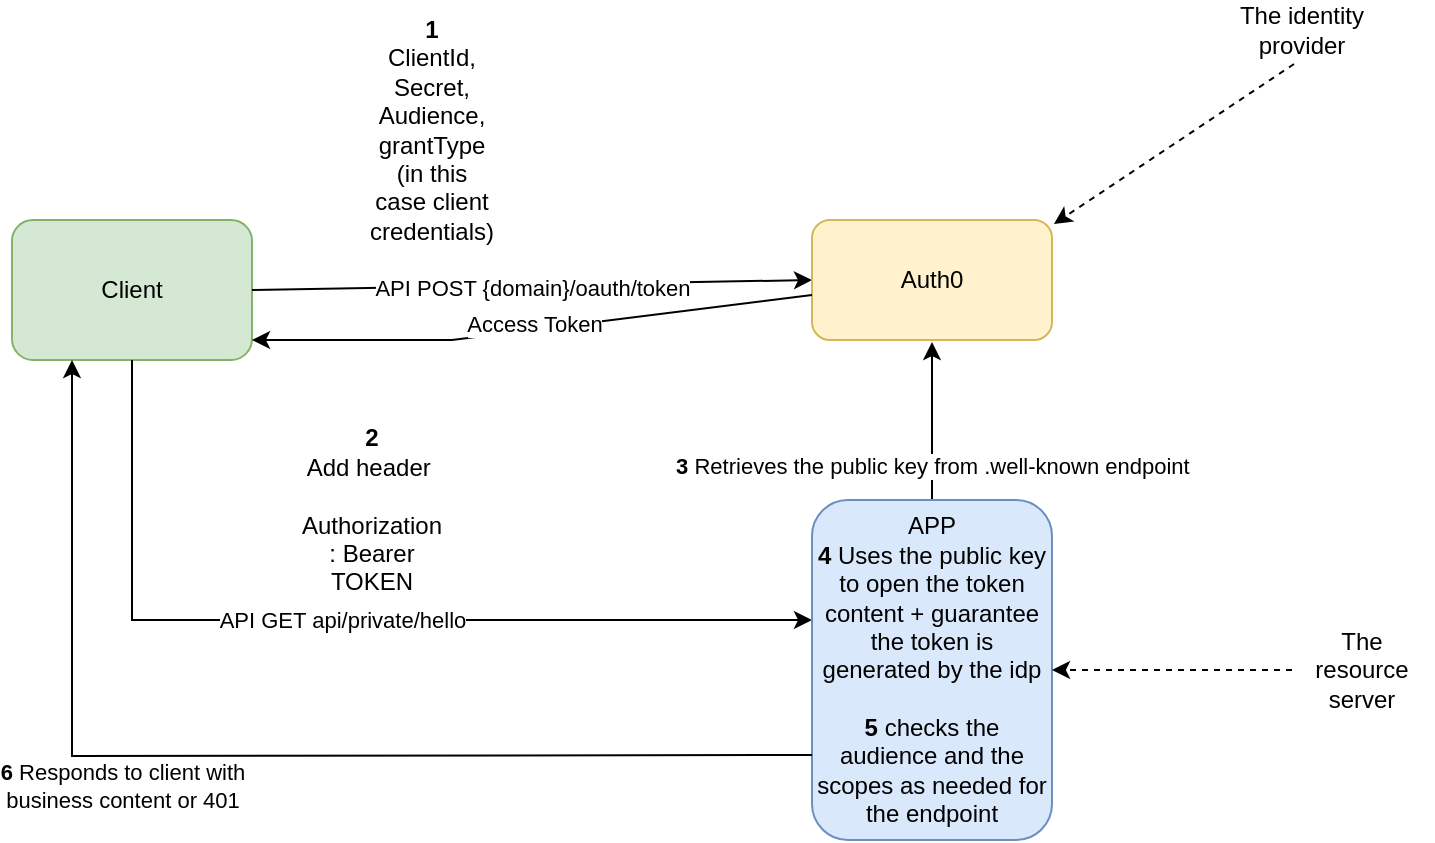 <mxfile version="21.1.4" type="device">
  <diagram name="Page-1" id="iCMivW55u0UveHMKw1IY">
    <mxGraphModel dx="1306" dy="836" grid="1" gridSize="10" guides="1" tooltips="1" connect="1" arrows="1" fold="1" page="1" pageScale="1" pageWidth="827" pageHeight="1169" math="0" shadow="0">
      <root>
        <mxCell id="0" />
        <mxCell id="1" parent="0" />
        <mxCell id="57qyamcasgCEb0zqbsqx-1" value="&lt;b&gt;1&lt;/b&gt;&lt;br&gt;ClientId, Secret, Audience,&lt;br&gt;grantType (in this case client credentials)" style="text;html=1;strokeColor=none;fillColor=none;align=center;verticalAlign=middle;whiteSpace=wrap;rounded=0;" vertex="1" parent="1">
          <mxGeometry x="260" y="260" width="60" height="110" as="geometry" />
        </mxCell>
        <mxCell id="57qyamcasgCEb0zqbsqx-2" value="Client" style="rounded=1;whiteSpace=wrap;html=1;fillColor=#d5e8d4;strokeColor=#82b366;" vertex="1" parent="1">
          <mxGeometry x="80" y="360" width="120" height="70" as="geometry" />
        </mxCell>
        <mxCell id="57qyamcasgCEb0zqbsqx-3" value="" style="endArrow=classic;html=1;rounded=0;exitX=1;exitY=0.5;exitDx=0;exitDy=0;entryX=0;entryY=0.5;entryDx=0;entryDy=0;" edge="1" parent="1" source="57qyamcasgCEb0zqbsqx-2" target="57qyamcasgCEb0zqbsqx-5">
          <mxGeometry width="50" height="50" relative="1" as="geometry">
            <mxPoint x="390" y="440" as="sourcePoint" />
            <mxPoint x="370" y="390" as="targetPoint" />
          </mxGeometry>
        </mxCell>
        <mxCell id="57qyamcasgCEb0zqbsqx-12" value="API POST {domain}/oauth/token" style="edgeLabel;html=1;align=center;verticalAlign=middle;resizable=0;points=[];" vertex="1" connectable="0" parent="57qyamcasgCEb0zqbsqx-3">
          <mxGeometry x="0.0" y="-1" relative="1" as="geometry">
            <mxPoint as="offset" />
          </mxGeometry>
        </mxCell>
        <mxCell id="57qyamcasgCEb0zqbsqx-5" value="Auth0" style="rounded=1;whiteSpace=wrap;html=1;fillColor=#fff2cc;strokeColor=#d6b656;" vertex="1" parent="1">
          <mxGeometry x="480" y="360" width="120" height="60" as="geometry" />
        </mxCell>
        <mxCell id="57qyamcasgCEb0zqbsqx-7" value="" style="endArrow=classic;html=1;rounded=0;" edge="1" parent="1" source="57qyamcasgCEb0zqbsqx-5">
          <mxGeometry width="50" height="50" relative="1" as="geometry">
            <mxPoint x="480" y="600" as="sourcePoint" />
            <mxPoint x="200" y="420" as="targetPoint" />
            <Array as="points">
              <mxPoint x="300" y="420" />
            </Array>
          </mxGeometry>
        </mxCell>
        <mxCell id="57qyamcasgCEb0zqbsqx-10" value="Access Token" style="edgeLabel;html=1;align=center;verticalAlign=middle;resizable=0;points=[];" vertex="1" connectable="0" parent="57qyamcasgCEb0zqbsqx-7">
          <mxGeometry x="-0.126" y="-1" relative="1" as="geometry">
            <mxPoint x="-17" as="offset" />
          </mxGeometry>
        </mxCell>
        <mxCell id="57qyamcasgCEb0zqbsqx-11" value="API GET api/private/hello" style="endArrow=classic;html=1;rounded=0;exitX=0.5;exitY=1;exitDx=0;exitDy=0;" edge="1" parent="1" source="57qyamcasgCEb0zqbsqx-2">
          <mxGeometry width="50" height="50" relative="1" as="geometry">
            <mxPoint x="140" y="560" as="sourcePoint" />
            <mxPoint x="480" y="560" as="targetPoint" />
            <Array as="points">
              <mxPoint x="140" y="560" />
            </Array>
            <mxPoint as="offset" />
          </mxGeometry>
        </mxCell>
        <mxCell id="57qyamcasgCEb0zqbsqx-14" value="&lt;b&gt;2&lt;/b&gt;&lt;br&gt;Add header&amp;nbsp;&lt;br&gt;&lt;br&gt;Authorization : Bearer TOKEN" style="text;html=1;strokeColor=none;fillColor=none;align=center;verticalAlign=middle;whiteSpace=wrap;rounded=0;" vertex="1" parent="1">
          <mxGeometry x="230" y="450" width="60" height="110" as="geometry" />
        </mxCell>
        <mxCell id="57qyamcasgCEb0zqbsqx-18" value="" style="edgeStyle=orthogonalEdgeStyle;rounded=0;orthogonalLoop=1;jettySize=auto;html=1;startArrow=block;startFill=1;" edge="1" parent="1">
          <mxGeometry relative="1" as="geometry">
            <mxPoint x="540" y="531" as="sourcePoint" />
            <mxPoint x="540" y="421" as="targetPoint" />
          </mxGeometry>
        </mxCell>
        <mxCell id="57qyamcasgCEb0zqbsqx-19" value="&lt;b&gt;3&lt;/b&gt; Retrieves the public key from .well-known endpoint&amp;nbsp;&amp;nbsp;" style="edgeLabel;html=1;align=center;verticalAlign=middle;resizable=0;points=[];" vertex="1" connectable="0" parent="57qyamcasgCEb0zqbsqx-18">
          <mxGeometry x="-0.118" y="-3" relative="1" as="geometry">
            <mxPoint as="offset" />
          </mxGeometry>
        </mxCell>
        <mxCell id="57qyamcasgCEb0zqbsqx-16" value="APP&lt;br&gt;&lt;b&gt;4&lt;/b&gt; Uses the public key to open the token content + guarantee the token is generated by the idp&lt;br&gt;&lt;br&gt;&lt;b&gt;5&lt;/b&gt; checks the audience and the scopes as needed for the endpoint" style="rounded=1;whiteSpace=wrap;html=1;fillColor=#dae8fc;strokeColor=#6c8ebf;" vertex="1" parent="1">
          <mxGeometry x="480" y="500" width="120" height="170" as="geometry" />
        </mxCell>
        <mxCell id="57qyamcasgCEb0zqbsqx-21" value="" style="endArrow=classic;html=1;rounded=0;exitX=0;exitY=0.75;exitDx=0;exitDy=0;entryX=0.25;entryY=1;entryDx=0;entryDy=0;" edge="1" parent="1" source="57qyamcasgCEb0zqbsqx-16" target="57qyamcasgCEb0zqbsqx-2">
          <mxGeometry width="50" height="50" relative="1" as="geometry">
            <mxPoint x="400" y="560" as="sourcePoint" />
            <mxPoint x="117" y="430" as="targetPoint" />
            <Array as="points">
              <mxPoint x="110" y="628" />
            </Array>
          </mxGeometry>
        </mxCell>
        <mxCell id="57qyamcasgCEb0zqbsqx-22" value="&lt;b&gt;6&lt;/b&gt; Responds to client with &lt;br&gt;business content or 401" style="edgeLabel;html=1;align=center;verticalAlign=middle;resizable=0;points=[];" vertex="1" connectable="0" parent="57qyamcasgCEb0zqbsqx-21">
          <mxGeometry x="0.364" relative="1" as="geometry">
            <mxPoint x="25" y="32" as="offset" />
          </mxGeometry>
        </mxCell>
        <mxCell id="57qyamcasgCEb0zqbsqx-25" value="" style="endArrow=classic;html=1;rounded=0;entryX=1;entryY=0;entryDx=0;entryDy=0;dashed=1;" edge="1" parent="1">
          <mxGeometry width="50" height="50" relative="1" as="geometry">
            <mxPoint x="721" y="282" as="sourcePoint" />
            <mxPoint x="601" y="362" as="targetPoint" />
          </mxGeometry>
        </mxCell>
        <mxCell id="57qyamcasgCEb0zqbsqx-26" value="The identity provider" style="text;html=1;strokeColor=none;fillColor=none;align=center;verticalAlign=middle;whiteSpace=wrap;rounded=0;" vertex="1" parent="1">
          <mxGeometry x="690" y="250" width="70" height="30" as="geometry" />
        </mxCell>
        <mxCell id="57qyamcasgCEb0zqbsqx-27" value="The resource server" style="text;html=1;strokeColor=none;fillColor=none;align=center;verticalAlign=middle;whiteSpace=wrap;rounded=0;" vertex="1" parent="1">
          <mxGeometry x="720" y="570" width="70" height="30" as="geometry" />
        </mxCell>
        <mxCell id="57qyamcasgCEb0zqbsqx-28" value="" style="endArrow=classic;html=1;rounded=0;entryX=1;entryY=0.5;entryDx=0;entryDy=0;dashed=1;" edge="1" parent="1" source="57qyamcasgCEb0zqbsqx-27" target="57qyamcasgCEb0zqbsqx-16">
          <mxGeometry width="50" height="50" relative="1" as="geometry">
            <mxPoint x="731" y="292" as="sourcePoint" />
            <mxPoint x="611" y="372" as="targetPoint" />
          </mxGeometry>
        </mxCell>
      </root>
    </mxGraphModel>
  </diagram>
</mxfile>

